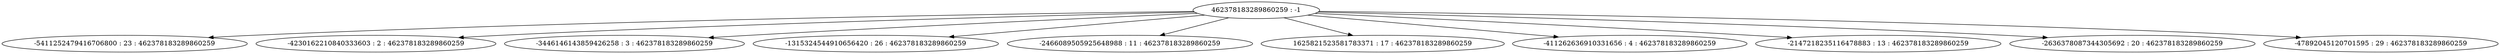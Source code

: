 digraph "plots_30/tree_23.dot" {
	0 [label="462378183289860259 : -1"]
	1 [label="-5411252479416706800 : 23 : 462378183289860259"]
	2 [label="-4230162210840333603 : 2 : 462378183289860259"]
	3 [label="-3446146143859426258 : 3 : 462378183289860259"]
	4 [label="-1315324544910656420 : 26 : 462378183289860259"]
	5 [label="-2466089505925648988 : 11 : 462378183289860259"]
	6 [label="1625821523581783371 : 17 : 462378183289860259"]
	7 [label="-411262636910331656 : 4 : 462378183289860259"]
	8 [label="-2147218235116478883 : 13 : 462378183289860259"]
	9 [label="-2636378087344305692 : 20 : 462378183289860259"]
	10 [label="-47892045120701595 : 29 : 462378183289860259"]
	0 -> 1
	0 -> 2
	0 -> 3
	0 -> 4
	0 -> 5
	0 -> 6
	0 -> 7
	0 -> 8
	0 -> 9
	0 -> 10
}
